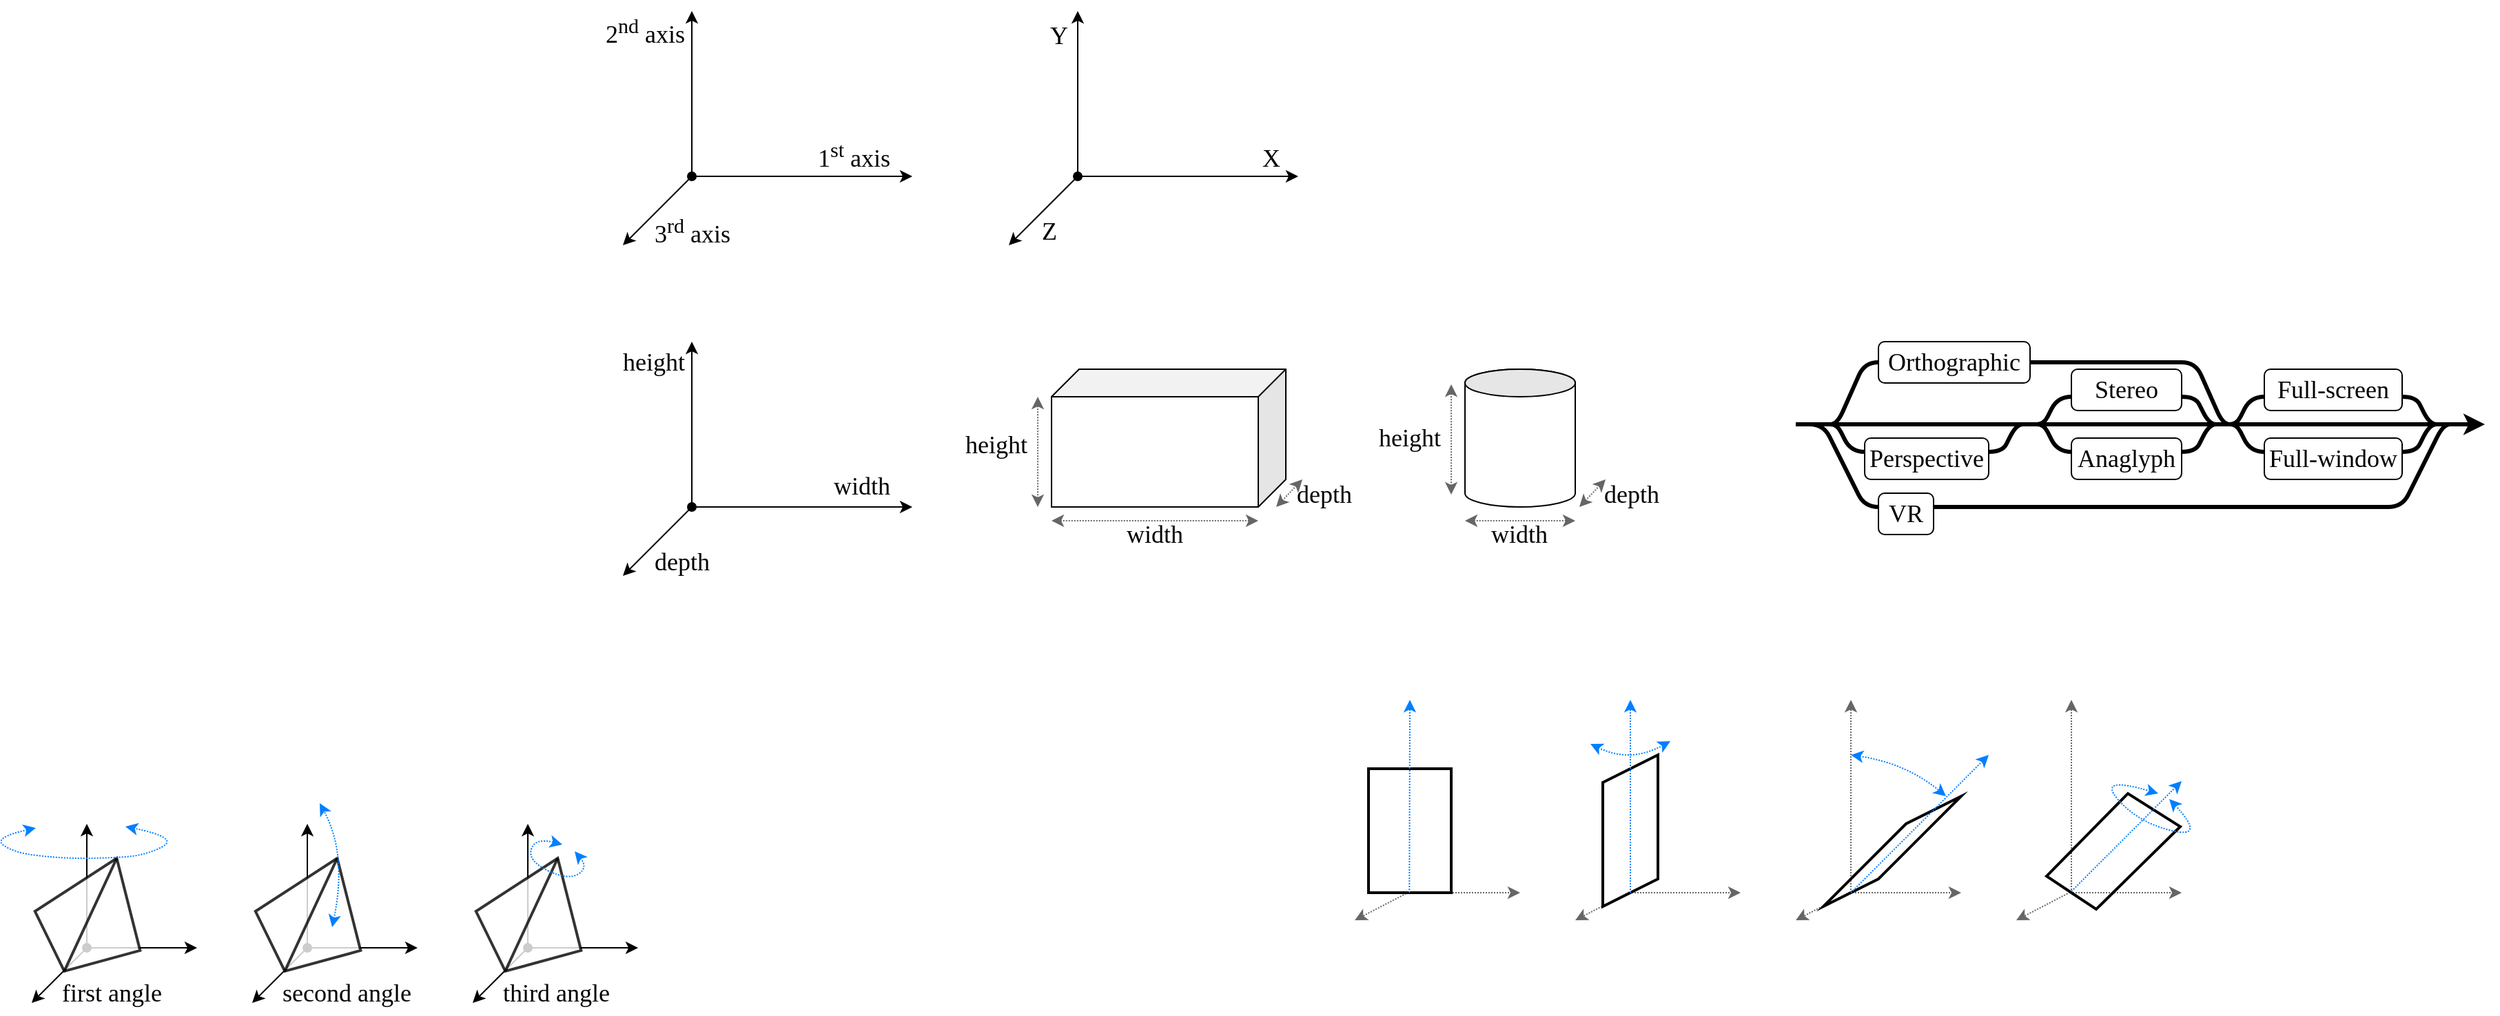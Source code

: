 <mxfile version="16.5.1" type="device"><diagram id="IulW4WTX1gy829L7mkmG" name="Page-1"><mxGraphModel dx="2178" dy="680" grid="1" gridSize="10" guides="1" tooltips="1" connect="1" arrows="1" fold="1" page="1" pageScale="1" pageWidth="1100" pageHeight="850" math="0" shadow="0"><root><mxCell id="0"/><mxCell id="1" parent="0"/><mxCell id="BnQ1cHRjBtLnelOh4Txh-79" value="" style="endArrow=none;html=1;fontFamily=Calibri;fontSize=18;strokeWidth=3;strokeColor=#000000;rounded=1;" parent="1" edge="1"><mxGeometry width="50" height="50" relative="1" as="geometry"><mxPoint x="1360" y="340" as="sourcePoint"/><mxPoint x="880" y="340" as="targetPoint"/><Array as="points"><mxPoint x="1350" y="340"/><mxPoint x="1320" y="400"/><mxPoint x="930" y="400"/><mxPoint x="900" y="340"/></Array></mxGeometry></mxCell><mxCell id="BnQ1cHRjBtLnelOh4Txh-62" value="" style="endArrow=classic;html=1;fontFamily=Calibri;fontSize=18;strokeWidth=3;strokeColor=#000000;rounded=1;endFill=1;" parent="1" edge="1"><mxGeometry width="50" height="50" relative="1" as="geometry"><mxPoint x="880" y="340" as="sourcePoint"/><mxPoint x="1380" y="340" as="targetPoint"/></mxGeometry></mxCell><mxCell id="phZSo0MRXo7aLX_ubmZk-1" value="" style="endArrow=classic;html=1;rounded=0;" parent="1" edge="1"><mxGeometry width="50" height="50" relative="1" as="geometry"><mxPoint x="79" y="160" as="sourcePoint"/><mxPoint x="79" y="40" as="targetPoint"/></mxGeometry></mxCell><mxCell id="phZSo0MRXo7aLX_ubmZk-2" value="" style="endArrow=classic;html=1;rounded=0;startArrow=oval;startFill=1;" parent="1" edge="1"><mxGeometry width="50" height="50" relative="1" as="geometry"><mxPoint x="79" y="160" as="sourcePoint"/><mxPoint x="239" y="160" as="targetPoint"/></mxGeometry></mxCell><mxCell id="phZSo0MRXo7aLX_ubmZk-3" value="" style="endArrow=classic;html=1;rounded=0;" parent="1" edge="1"><mxGeometry width="50" height="50" relative="1" as="geometry"><mxPoint x="79" y="160" as="sourcePoint"/><mxPoint x="29" y="210" as="targetPoint"/></mxGeometry></mxCell><mxCell id="phZSo0MRXo7aLX_ubmZk-5" value="1&lt;sup&gt;st&lt;/sup&gt; axis" style="text;html=1;strokeColor=none;fillColor=none;align=right;verticalAlign=middle;whiteSpace=wrap;rounded=0;fontFamily=Calibri;fontSize=18;" parent="1" vertex="1"><mxGeometry x="170" y="130" width="55" height="30" as="geometry"/></mxCell><mxCell id="phZSo0MRXo7aLX_ubmZk-6" value="2&lt;sup&gt;nd&lt;/sup&gt; axis" style="text;html=1;strokeColor=none;fillColor=none;align=right;verticalAlign=middle;whiteSpace=wrap;rounded=0;fontFamily=Calibri;fontSize=18;" parent="1" vertex="1"><mxGeometry x="16" y="40" width="60" height="30" as="geometry"/></mxCell><mxCell id="phZSo0MRXo7aLX_ubmZk-7" value="3&lt;sup&gt;rd&lt;/sup&gt; axis" style="text;html=1;strokeColor=none;fillColor=none;align=left;verticalAlign=middle;whiteSpace=wrap;rounded=0;rotation=0;fontFamily=Calibri;fontSize=18;" parent="1" vertex="1"><mxGeometry x="50" y="190" width="70" height="20" as="geometry"/></mxCell><mxCell id="phZSo0MRXo7aLX_ubmZk-8" value="" style="endArrow=classic;html=1;rounded=0;" parent="1" edge="1"><mxGeometry width="50" height="50" relative="1" as="geometry"><mxPoint x="359" y="160" as="sourcePoint"/><mxPoint x="359" y="40" as="targetPoint"/></mxGeometry></mxCell><mxCell id="phZSo0MRXo7aLX_ubmZk-9" value="" style="endArrow=classic;html=1;rounded=0;startArrow=oval;startFill=1;" parent="1" edge="1"><mxGeometry width="50" height="50" relative="1" as="geometry"><mxPoint x="359" y="160" as="sourcePoint"/><mxPoint x="519" y="160" as="targetPoint"/></mxGeometry></mxCell><mxCell id="phZSo0MRXo7aLX_ubmZk-10" value="" style="endArrow=classic;html=1;rounded=0;" parent="1" edge="1"><mxGeometry width="50" height="50" relative="1" as="geometry"><mxPoint x="359" y="160" as="sourcePoint"/><mxPoint x="309" y="210" as="targetPoint"/></mxGeometry></mxCell><mxCell id="phZSo0MRXo7aLX_ubmZk-11" value="X" style="text;html=1;strokeColor=none;fillColor=none;align=right;verticalAlign=middle;whiteSpace=wrap;rounded=0;fontFamily=Calibri;fontSize=18;" parent="1" vertex="1"><mxGeometry x="489" y="137" width="19" height="20" as="geometry"/></mxCell><mxCell id="phZSo0MRXo7aLX_ubmZk-12" value="Y" style="text;html=1;strokeColor=none;fillColor=none;align=right;verticalAlign=middle;whiteSpace=wrap;rounded=0;fontFamily=Calibri;fontSize=18;" parent="1" vertex="1"><mxGeometry x="334" y="43" width="20" height="30" as="geometry"/></mxCell><mxCell id="phZSo0MRXo7aLX_ubmZk-13" value="Z" style="text;html=1;strokeColor=none;fillColor=none;align=left;verticalAlign=middle;whiteSpace=wrap;rounded=0;rotation=0;fontFamily=Calibri;fontSize=18;" parent="1" vertex="1"><mxGeometry x="330.5" y="190" width="27" height="20" as="geometry"/></mxCell><mxCell id="phZSo0MRXo7aLX_ubmZk-24" value="" style="endArrow=classic;html=1;rounded=0;" parent="1" edge="1"><mxGeometry width="50" height="50" relative="1" as="geometry"><mxPoint x="79" y="400" as="sourcePoint"/><mxPoint x="79" y="280.0" as="targetPoint"/></mxGeometry></mxCell><mxCell id="phZSo0MRXo7aLX_ubmZk-25" value="" style="endArrow=classic;html=1;rounded=0;startArrow=oval;startFill=1;" parent="1" edge="1"><mxGeometry width="50" height="50" relative="1" as="geometry"><mxPoint x="79" y="400" as="sourcePoint"/><mxPoint x="239" y="400" as="targetPoint"/></mxGeometry></mxCell><mxCell id="phZSo0MRXo7aLX_ubmZk-26" value="" style="endArrow=classic;html=1;rounded=0;" parent="1" edge="1"><mxGeometry width="50" height="50" relative="1" as="geometry"><mxPoint x="79" y="400" as="sourcePoint"/><mxPoint x="29" y="450" as="targetPoint"/></mxGeometry></mxCell><mxCell id="phZSo0MRXo7aLX_ubmZk-27" value="width" style="text;html=1;strokeColor=none;fillColor=none;align=right;verticalAlign=middle;whiteSpace=wrap;rounded=0;fontFamily=Calibri;fontSize=18;" parent="1" vertex="1"><mxGeometry x="170" y="370" width="55" height="30" as="geometry"/></mxCell><mxCell id="phZSo0MRXo7aLX_ubmZk-28" value="height" style="text;html=1;strokeColor=none;fillColor=none;align=right;verticalAlign=middle;whiteSpace=wrap;rounded=0;fontFamily=Calibri;fontSize=18;" parent="1" vertex="1"><mxGeometry x="16" y="280" width="60" height="30" as="geometry"/></mxCell><mxCell id="phZSo0MRXo7aLX_ubmZk-29" value="depth" style="text;html=1;strokeColor=none;fillColor=none;align=left;verticalAlign=middle;whiteSpace=wrap;rounded=0;rotation=0;fontFamily=Calibri;fontSize=18;" parent="1" vertex="1"><mxGeometry x="50" y="430" width="70" height="20" as="geometry"/></mxCell><mxCell id="ebg2EoQCEzA1w5JfKJvw-1" value="" style="shape=cube;whiteSpace=wrap;html=1;boundedLbl=1;backgroundOutline=1;darkOpacity=0.05;darkOpacity2=0.1;flipH=1;" parent="1" vertex="1"><mxGeometry x="340" y="300" width="170" height="100" as="geometry"/></mxCell><mxCell id="ebg2EoQCEzA1w5JfKJvw-2" value="width" style="text;html=1;strokeColor=none;fillColor=none;align=center;verticalAlign=middle;whiteSpace=wrap;rounded=0;fontFamily=Calibri;fontSize=18;" parent="1" vertex="1"><mxGeometry x="340" y="410" width="150" height="20" as="geometry"/></mxCell><mxCell id="ebg2EoQCEzA1w5JfKJvw-3" value="height" style="text;html=1;strokeColor=none;fillColor=none;align=center;verticalAlign=middle;whiteSpace=wrap;rounded=0;fontFamily=Calibri;fontSize=18;" parent="1" vertex="1"><mxGeometry x="270" y="340" width="60" height="30" as="geometry"/></mxCell><mxCell id="ebg2EoQCEzA1w5JfKJvw-4" value="depth" style="text;html=1;strokeColor=none;fillColor=none;align=left;verticalAlign=middle;whiteSpace=wrap;rounded=0;rotation=0;fontFamily=Calibri;fontSize=18;" parent="1" vertex="1"><mxGeometry x="516" y="381" width="70" height="20" as="geometry"/></mxCell><mxCell id="ebg2EoQCEzA1w5JfKJvw-9" value="" style="shape=cylinder3;whiteSpace=wrap;html=1;boundedLbl=1;backgroundOutline=1;size=9.833;" parent="1" vertex="1"><mxGeometry x="640" y="300" width="80" height="100" as="geometry"/></mxCell><mxCell id="ebg2EoQCEzA1w5JfKJvw-10" value="" style="endArrow=classic;startArrow=classic;html=1;rounded=0;strokeColor=#666666;dashed=1;dashPattern=1 1;" parent="1" edge="1"><mxGeometry width="50" height="50" relative="1" as="geometry"><mxPoint x="340" y="410" as="sourcePoint"/><mxPoint x="490" y="410" as="targetPoint"/></mxGeometry></mxCell><mxCell id="ebg2EoQCEzA1w5JfKJvw-11" value="" style="endArrow=classic;startArrow=classic;html=1;rounded=0;strokeColor=#666666;dashed=1;dashPattern=1 1;" parent="1" edge="1"><mxGeometry width="50" height="50" relative="1" as="geometry"><mxPoint x="640" y="410" as="sourcePoint"/><mxPoint x="720" y="410" as="targetPoint"/></mxGeometry></mxCell><mxCell id="ebg2EoQCEzA1w5JfKJvw-12" value="width" style="text;html=1;strokeColor=none;fillColor=none;align=center;verticalAlign=middle;whiteSpace=wrap;rounded=0;fontFamily=Calibri;fontSize=18;" parent="1" vertex="1"><mxGeometry x="640" y="410" width="79" height="20" as="geometry"/></mxCell><mxCell id="ebg2EoQCEzA1w5JfKJvw-13" value="" style="endArrow=classic;startArrow=classic;html=1;rounded=0;strokeColor=#666666;dashed=1;dashPattern=1 1;" parent="1" edge="1"><mxGeometry width="50" height="50" relative="1" as="geometry"><mxPoint x="330" y="400" as="sourcePoint"/><mxPoint x="330" y="320" as="targetPoint"/></mxGeometry></mxCell><mxCell id="ebg2EoQCEzA1w5JfKJvw-14" value="" style="endArrow=classic;startArrow=classic;html=1;rounded=0;strokeColor=#666666;dashed=1;dashPattern=1 1;" parent="1" edge="1"><mxGeometry width="50" height="50" relative="1" as="geometry"><mxPoint x="630" y="391" as="sourcePoint"/><mxPoint x="630" y="311" as="targetPoint"/></mxGeometry></mxCell><mxCell id="ebg2EoQCEzA1w5JfKJvw-15" value="" style="ellipse;whiteSpace=wrap;html=1;fillColor=#E6E6E6;" parent="1" vertex="1"><mxGeometry x="640" y="300" width="80" height="20" as="geometry"/></mxCell><mxCell id="ebg2EoQCEzA1w5JfKJvw-16" value="height" style="text;html=1;strokeColor=none;fillColor=none;align=center;verticalAlign=middle;whiteSpace=wrap;rounded=0;fontFamily=Calibri;fontSize=18;" parent="1" vertex="1"><mxGeometry x="570" y="335" width="60" height="30" as="geometry"/></mxCell><mxCell id="ebg2EoQCEzA1w5JfKJvw-17" value="" style="endArrow=classic;startArrow=classic;html=1;rounded=0;strokeColor=#666666;dashed=1;dashPattern=1 1;" parent="1" edge="1"><mxGeometry width="50" height="50" relative="1" as="geometry"><mxPoint x="503" y="400" as="sourcePoint"/><mxPoint x="522" y="380" as="targetPoint"/></mxGeometry></mxCell><mxCell id="ebg2EoQCEzA1w5JfKJvw-18" value="" style="endArrow=classic;startArrow=classic;html=1;rounded=0;strokeColor=#666666;dashed=1;dashPattern=1 1;" parent="1" edge="1"><mxGeometry width="50" height="50" relative="1" as="geometry"><mxPoint x="723" y="400" as="sourcePoint"/><mxPoint x="742" y="380" as="targetPoint"/></mxGeometry></mxCell><mxCell id="ebg2EoQCEzA1w5JfKJvw-19" value="depth" style="text;html=1;strokeColor=none;fillColor=none;align=left;verticalAlign=middle;whiteSpace=wrap;rounded=0;rotation=0;fontFamily=Calibri;fontSize=18;" parent="1" vertex="1"><mxGeometry x="739" y="381" width="70" height="20" as="geometry"/></mxCell><mxCell id="BnQ1cHRjBtLnelOh4Txh-74" value="VR" style="rounded=1;whiteSpace=wrap;html=1;fontFamily=Calibri;fontSize=18;" parent="1" vertex="1"><mxGeometry x="940" y="390" width="40" height="30" as="geometry"/></mxCell><mxCell id="BnQ1cHRjBtLnelOh4Txh-58" value="" style="endArrow=none;html=1;fontFamily=Calibri;fontSize=18;strokeWidth=3;strokeColor=#000000;rounded=1;" parent="1" edge="1"><mxGeometry width="50" height="50" relative="1" as="geometry"><mxPoint x="1350" y="340" as="sourcePoint"/><mxPoint x="1190" y="340" as="targetPoint"/><Array as="points"><mxPoint x="1340" y="340"/><mxPoint x="1330" y="320"/><mxPoint x="1210" y="320"/><mxPoint x="1200" y="340"/></Array></mxGeometry></mxCell><mxCell id="BnQ1cHRjBtLnelOh4Txh-59" value="" style="endArrow=none;html=1;fontFamily=Calibri;fontSize=18;strokeWidth=3;strokeColor=#000000;rounded=1;" parent="1" edge="1"><mxGeometry width="50" height="50" relative="1" as="geometry"><mxPoint x="1350" y="340" as="sourcePoint"/><mxPoint x="1190" y="340" as="targetPoint"/><Array as="points"><mxPoint x="1340" y="340"/><mxPoint x="1330" y="360"/><mxPoint x="1210" y="360"/><mxPoint x="1200" y="340"/></Array></mxGeometry></mxCell><mxCell id="BnQ1cHRjBtLnelOh4Txh-60" value="Full-window" style="rounded=1;whiteSpace=wrap;html=1;fontFamily=Calibri;fontSize=18;" parent="1" vertex="1"><mxGeometry x="1220" y="350" width="100" height="30" as="geometry"/></mxCell><mxCell id="BnQ1cHRjBtLnelOh4Txh-61" value="Full-screen" style="rounded=1;whiteSpace=wrap;html=1;fontFamily=Calibri;fontSize=18;" parent="1" vertex="1"><mxGeometry x="1220" y="300" width="100" height="30" as="geometry"/></mxCell><mxCell id="BnQ1cHRjBtLnelOh4Txh-64" value="" style="endArrow=none;html=1;fontFamily=Calibri;fontSize=18;strokeWidth=3;strokeColor=#000000;rounded=1;" parent="1" edge="1"><mxGeometry width="50" height="50" relative="1" as="geometry"><mxPoint x="1190" y="340" as="sourcePoint"/><mxPoint x="1050" y="340" as="targetPoint"/><Array as="points"><mxPoint x="1180" y="340"/><mxPoint x="1170" y="320"/><mxPoint x="1070" y="320"/><mxPoint x="1060" y="340"/></Array></mxGeometry></mxCell><mxCell id="BnQ1cHRjBtLnelOh4Txh-65" value="" style="endArrow=none;html=1;fontFamily=Calibri;fontSize=18;strokeWidth=3;strokeColor=#000000;rounded=1;" parent="1" edge="1"><mxGeometry width="50" height="50" relative="1" as="geometry"><mxPoint x="1190" y="340" as="sourcePoint"/><mxPoint x="1050" y="340" as="targetPoint"/><Array as="points"><mxPoint x="1180" y="340"/><mxPoint x="1170" y="360"/><mxPoint x="1070" y="360"/><mxPoint x="1060" y="340"/></Array></mxGeometry></mxCell><mxCell id="BnQ1cHRjBtLnelOh4Txh-66" value="Anaglyph" style="rounded=1;whiteSpace=wrap;html=1;fontFamily=Calibri;fontSize=18;" parent="1" vertex="1"><mxGeometry x="1080" y="350" width="80" height="30" as="geometry"/></mxCell><mxCell id="BnQ1cHRjBtLnelOh4Txh-67" value="Stereo" style="rounded=1;whiteSpace=wrap;html=1;fontFamily=Calibri;fontSize=18;" parent="1" vertex="1"><mxGeometry x="1080" y="300" width="80" height="30" as="geometry"/></mxCell><mxCell id="BnQ1cHRjBtLnelOh4Txh-75" value="" style="endArrow=none;html=1;fontFamily=Calibri;fontSize=18;strokeWidth=3;strokeColor=#000000;rounded=1;" parent="1" edge="1"><mxGeometry width="50" height="50" relative="1" as="geometry"><mxPoint x="1050" y="340" as="sourcePoint"/><mxPoint x="900" y="340" as="targetPoint"/><Array as="points"><mxPoint x="1040" y="340"/><mxPoint x="1030" y="360"/><mxPoint x="920" y="360"/><mxPoint x="910" y="340"/></Array></mxGeometry></mxCell><mxCell id="BnQ1cHRjBtLnelOh4Txh-72" value="Perspective" style="rounded=1;whiteSpace=wrap;html=1;fontFamily=Calibri;fontSize=18;" parent="1" vertex="1"><mxGeometry x="930" y="350" width="90" height="30" as="geometry"/></mxCell><mxCell id="BnQ1cHRjBtLnelOh4Txh-77" value="" style="endArrow=none;html=1;fontFamily=Calibri;fontSize=18;strokeWidth=3;strokeColor=#000000;rounded=1;" parent="1" edge="1"><mxGeometry width="50" height="50" relative="1" as="geometry"><mxPoint x="1200" y="340" as="sourcePoint"/><mxPoint x="900" y="340" as="targetPoint"/><Array as="points"><mxPoint x="1190" y="340"/><mxPoint x="1170" y="295"/><mxPoint x="930" y="295"/><mxPoint x="910" y="340"/></Array></mxGeometry></mxCell><mxCell id="BnQ1cHRjBtLnelOh4Txh-69" value="Orthographic" style="rounded=1;whiteSpace=wrap;html=1;fontFamily=Calibri;fontSize=18;" parent="1" vertex="1"><mxGeometry x="940" y="280" width="110" height="30" as="geometry"/></mxCell><mxCell id="mS9Cdpgdg8d4ndFLmbpp-4" value="first angle" style="text;html=1;strokeColor=none;fillColor=none;align=left;verticalAlign=middle;whiteSpace=wrap;rounded=0;fontFamily=Calibri;fontSize=18;connectable=0;allowArrows=0;" parent="1" vertex="1"><mxGeometry x="-380" y="743" width="120" height="20" as="geometry"/></mxCell><mxCell id="mS9Cdpgdg8d4ndFLmbpp-9" value="second angle" style="text;html=1;strokeColor=none;fillColor=none;align=left;verticalAlign=middle;whiteSpace=wrap;rounded=0;fontFamily=Calibri;fontSize=18;connectable=0;allowArrows=0;" parent="1" vertex="1"><mxGeometry x="-220" y="743" width="120" height="20" as="geometry"/></mxCell><mxCell id="mS9Cdpgdg8d4ndFLmbpp-36" value="third angle" style="text;html=1;strokeColor=none;fillColor=none;align=left;verticalAlign=middle;whiteSpace=wrap;rounded=0;fontFamily=Calibri;fontSize=18;connectable=0;allowArrows=0;" parent="1" vertex="1"><mxGeometry x="-60" y="743" width="120" height="20" as="geometry"/></mxCell><mxCell id="mS9Cdpgdg8d4ndFLmbpp-40" value="" style="endArrow=classic;startArrow=none;html=1;rounded=0;strokeColor=#666666;dashed=1;dashPattern=1 1;startFill=0;" parent="1" edge="1"><mxGeometry width="50" height="50" relative="1" as="geometry"><mxPoint x="599" y="680" as="sourcePoint"/><mxPoint x="680" y="680" as="targetPoint"/></mxGeometry></mxCell><mxCell id="mS9Cdpgdg8d4ndFLmbpp-41" value="" style="endArrow=classic;startArrow=none;html=1;rounded=0;strokeColor=#666666;dashed=1;dashPattern=1 1;startFill=0;exitX=0.484;exitY=0.997;exitDx=0;exitDy=0;exitPerimeter=0;" parent="1" edge="1"><mxGeometry width="50" height="50" relative="1" as="geometry"><mxPoint x="599.04" y="679.7" as="sourcePoint"/><mxPoint x="560" y="700" as="targetPoint"/></mxGeometry></mxCell><mxCell id="mS9Cdpgdg8d4ndFLmbpp-64" value="" style="endArrow=none;html=1;strokeColor=#000000;strokeWidth=2;rounded=0;" parent="1" edge="1"><mxGeometry width="50" height="50" relative="1" as="geometry"><mxPoint x="600" y="680" as="sourcePoint"/><mxPoint x="600" y="680" as="targetPoint"/><Array as="points"><mxPoint x="570" y="680"/><mxPoint x="570" y="590"/><mxPoint x="630" y="590"/><mxPoint x="630" y="680"/></Array></mxGeometry></mxCell><mxCell id="mS9Cdpgdg8d4ndFLmbpp-66" value="" style="endArrow=classic;startArrow=none;html=1;rounded=0;strokeColor=#666666;dashed=1;dashPattern=1 1;startFill=0;" parent="1" edge="1"><mxGeometry width="50" height="50" relative="1" as="geometry"><mxPoint x="759" y="680" as="sourcePoint"/><mxPoint x="840" y="680" as="targetPoint"/></mxGeometry></mxCell><mxCell id="mS9Cdpgdg8d4ndFLmbpp-67" value="" style="endArrow=classic;startArrow=none;html=1;rounded=0;strokeColor=#666666;dashed=1;dashPattern=1 1;startFill=0;exitX=0.484;exitY=0.997;exitDx=0;exitDy=0;exitPerimeter=0;" parent="1" edge="1"><mxGeometry width="50" height="50" relative="1" as="geometry"><mxPoint x="759.04" y="679.7" as="sourcePoint"/><mxPoint x="720" y="700" as="targetPoint"/></mxGeometry></mxCell><mxCell id="mS9Cdpgdg8d4ndFLmbpp-68" value="" style="endArrow=none;html=1;strokeColor=#000000;strokeWidth=2;rounded=0;" parent="1" edge="1"><mxGeometry width="50" height="50" relative="1" as="geometry"><mxPoint x="760" y="680" as="sourcePoint"/><mxPoint x="760" y="680" as="targetPoint"/><Array as="points"><mxPoint x="740" y="690"/><mxPoint x="740" y="600"/><mxPoint x="780" y="580"/><mxPoint x="780" y="670"/></Array></mxGeometry></mxCell><mxCell id="mS9Cdpgdg8d4ndFLmbpp-69" value="" style="endArrow=classic;startArrow=none;html=1;rounded=0;strokeColor=#666666;dashed=1;dashPattern=1 1;startFill=0;" parent="1" edge="1"><mxGeometry width="50" height="50" relative="1" as="geometry"><mxPoint x="920" y="680" as="sourcePoint"/><mxPoint x="920" y="540" as="targetPoint"/></mxGeometry></mxCell><mxCell id="mS9Cdpgdg8d4ndFLmbpp-70" value="" style="endArrow=classic;startArrow=none;html=1;rounded=0;strokeColor=#666666;dashed=1;dashPattern=1 1;startFill=0;" parent="1" edge="1"><mxGeometry width="50" height="50" relative="1" as="geometry"><mxPoint x="919" y="680" as="sourcePoint"/><mxPoint x="1000" y="680" as="targetPoint"/></mxGeometry></mxCell><mxCell id="mS9Cdpgdg8d4ndFLmbpp-71" value="" style="endArrow=classic;startArrow=none;html=1;rounded=0;strokeColor=#666666;dashed=1;dashPattern=1 1;startFill=0;exitX=0.484;exitY=0.997;exitDx=0;exitDy=0;exitPerimeter=0;" parent="1" edge="1"><mxGeometry width="50" height="50" relative="1" as="geometry"><mxPoint x="919.04" y="679.7" as="sourcePoint"/><mxPoint x="880" y="700" as="targetPoint"/></mxGeometry></mxCell><mxCell id="mS9Cdpgdg8d4ndFLmbpp-72" value="" style="endArrow=none;html=1;strokeColor=#000000;strokeWidth=2;rounded=0;" parent="1" edge="1"><mxGeometry width="50" height="50" relative="1" as="geometry"><mxPoint x="920" y="680" as="sourcePoint"/><mxPoint x="920" y="680" as="targetPoint"/><Array as="points"><mxPoint x="900" y="690"/><mxPoint x="960" y="630"/><mxPoint x="1000" y="610"/><mxPoint x="940" y="670"/></Array></mxGeometry></mxCell><mxCell id="mS9Cdpgdg8d4ndFLmbpp-73" value="" style="endArrow=classic;startArrow=none;html=1;rounded=0;strokeColor=#666666;dashed=1;dashPattern=1 1;startFill=0;" parent="1" edge="1"><mxGeometry width="50" height="50" relative="1" as="geometry"><mxPoint x="1080" y="680" as="sourcePoint"/><mxPoint x="1080" y="540" as="targetPoint"/></mxGeometry></mxCell><mxCell id="mS9Cdpgdg8d4ndFLmbpp-74" value="" style="endArrow=classic;startArrow=none;html=1;rounded=0;strokeColor=#666666;dashed=1;dashPattern=1 1;startFill=0;" parent="1" edge="1"><mxGeometry width="50" height="50" relative="1" as="geometry"><mxPoint x="1079" y="680" as="sourcePoint"/><mxPoint x="1160" y="680" as="targetPoint"/></mxGeometry></mxCell><mxCell id="mS9Cdpgdg8d4ndFLmbpp-75" value="" style="endArrow=classic;startArrow=none;html=1;rounded=0;strokeColor=#666666;dashed=1;dashPattern=1 1;startFill=0;exitX=0.484;exitY=0.997;exitDx=0;exitDy=0;exitPerimeter=0;" parent="1" edge="1"><mxGeometry width="50" height="50" relative="1" as="geometry"><mxPoint x="1079.04" y="679.7" as="sourcePoint"/><mxPoint x="1040" y="700" as="targetPoint"/></mxGeometry></mxCell><mxCell id="mS9Cdpgdg8d4ndFLmbpp-76" value="" style="endArrow=none;html=1;strokeColor=#000000;strokeWidth=2;rounded=0;" parent="1" edge="1"><mxGeometry width="50" height="50" relative="1" as="geometry"><mxPoint x="1080" y="680" as="sourcePoint"/><mxPoint x="1080" y="680" as="targetPoint"/><Array as="points"><mxPoint x="1062" y="668"/><mxPoint x="1121" y="608"/><mxPoint x="1159" y="632"/><mxPoint x="1098" y="692"/></Array></mxGeometry></mxCell><mxCell id="mS9Cdpgdg8d4ndFLmbpp-81" value="" style="endArrow=classic;startArrow=none;html=1;rounded=0;strokeColor=#007FFF;dashed=1;dashPattern=1 1;startFill=0;" parent="1" edge="1"><mxGeometry width="50" height="50" relative="1" as="geometry"><mxPoint x="599.66" y="680" as="sourcePoint"/><mxPoint x="600" y="540" as="targetPoint"/></mxGeometry></mxCell><mxCell id="mS9Cdpgdg8d4ndFLmbpp-82" value="" style="endArrow=classic;startArrow=none;html=1;rounded=0;strokeColor=#007FFF;dashed=1;dashPattern=1 1;startFill=0;" parent="1" edge="1"><mxGeometry width="50" height="50" relative="1" as="geometry"><mxPoint x="760.0" y="680" as="sourcePoint"/><mxPoint x="760" y="540" as="targetPoint"/></mxGeometry></mxCell><mxCell id="mS9Cdpgdg8d4ndFLmbpp-83" value="" style="endArrow=classic;startArrow=none;html=1;rounded=0;strokeColor=#007FFF;dashed=1;dashPattern=1 1;startFill=0;" parent="1" edge="1"><mxGeometry width="50" height="50" relative="1" as="geometry"><mxPoint x="920" y="680" as="sourcePoint"/><mxPoint x="1020" y="580" as="targetPoint"/></mxGeometry></mxCell><mxCell id="mS9Cdpgdg8d4ndFLmbpp-84" value="" style="endArrow=classic;startArrow=none;html=1;rounded=0;strokeColor=#007FFF;dashed=1;dashPattern=1 1;startFill=0;" parent="1" edge="1"><mxGeometry width="50" height="50" relative="1" as="geometry"><mxPoint x="1080" y="679" as="sourcePoint"/><mxPoint x="1160" y="599" as="targetPoint"/></mxGeometry></mxCell><mxCell id="mS9Cdpgdg8d4ndFLmbpp-85" value="" style="curved=1;endArrow=classic;html=1;strokeColor=#007FFF;strokeWidth=1;startArrow=classic;startFill=1;dashed=1;dashPattern=1 1;" parent="1" edge="1"><mxGeometry width="50" height="50" relative="1" as="geometry"><mxPoint x="920" y="580" as="sourcePoint"/><mxPoint x="989" y="610" as="targetPoint"/><Array as="points"><mxPoint x="960" y="586"/></Array></mxGeometry></mxCell><mxCell id="mS9Cdpgdg8d4ndFLmbpp-86" value="" style="curved=1;endArrow=classic;html=1;strokeColor=#007FFF;strokeWidth=1;startArrow=classic;startFill=1;dashed=1;dashPattern=1 1;" parent="1" edge="1"><mxGeometry width="50" height="50" relative="1" as="geometry"><mxPoint x="731.0" y="572" as="sourcePoint"/><mxPoint x="789" y="570" as="targetPoint"/><Array as="points"><mxPoint x="760" y="586"/></Array></mxGeometry></mxCell><mxCell id="mS9Cdpgdg8d4ndFLmbpp-87" value="" style="curved=1;endArrow=classic;html=1;strokeColor=#007FFF;strokeWidth=1;startArrow=classic;startFill=1;dashed=1;dashPattern=1 1;" parent="1" edge="1"><mxGeometry width="50" height="50" relative="1" as="geometry"><mxPoint x="1151" y="612" as="sourcePoint"/><mxPoint x="1143" y="608" as="targetPoint"/><Array as="points"><mxPoint x="1178" y="641"/><mxPoint x="1128" y="629"/><mxPoint x="1099" y="595"/></Array></mxGeometry></mxCell><mxCell id="ApqP_NUCSL2yYaHnZZfl-57" value="" style="endArrow=classic;html=1;rounded=0;" edge="1" parent="1"><mxGeometry width="50" height="50" relative="1" as="geometry"><mxPoint x="-360" y="720" as="sourcePoint"/><mxPoint x="-360" y="630" as="targetPoint"/></mxGeometry></mxCell><mxCell id="ApqP_NUCSL2yYaHnZZfl-58" value="" style="endArrow=classic;html=1;rounded=0;startArrow=oval;startFill=1;" edge="1" parent="1"><mxGeometry width="50" height="50" relative="1" as="geometry"><mxPoint x="-360" y="720" as="sourcePoint"/><mxPoint x="-280" y="720" as="targetPoint"/></mxGeometry></mxCell><mxCell id="ApqP_NUCSL2yYaHnZZfl-59" value="" style="endArrow=classic;html=1;rounded=0;" edge="1" parent="1"><mxGeometry width="50" height="50" relative="1" as="geometry"><mxPoint x="-360" y="720" as="sourcePoint"/><mxPoint x="-400" y="760" as="targetPoint"/></mxGeometry></mxCell><mxCell id="ApqP_NUCSL2yYaHnZZfl-63" value="" style="verticalLabelPosition=bottom;verticalAlign=top;html=1;shape=mxgraph.basic.pyramid;dx1=0.4;dx2=0.5;dy1=0.7;dy2=0.55;strokeWidth=2;opacity=80;rotation=30;" vertex="1" parent="1"><mxGeometry x="-394" y="653" width="80.29" height="90" as="geometry"/></mxCell><mxCell id="ApqP_NUCSL2yYaHnZZfl-66" value="" style="endArrow=classic;html=1;strokeColor=#007FFF;strokeWidth=1;startArrow=classic;startFill=1;dashed=1;dashPattern=1 1;curved=1;" edge="1" parent="1"><mxGeometry width="50" height="50" relative="1" as="geometry"><mxPoint x="-397" y="633" as="sourcePoint"/><mxPoint x="-332" y="632" as="targetPoint"/><Array as="points"><mxPoint x="-428" y="640"/><mxPoint x="-413" y="651"/><mxPoint x="-379" y="655"/><mxPoint x="-348" y="655"/><mxPoint x="-317" y="653"/><mxPoint x="-293" y="640"/></Array></mxGeometry></mxCell><mxCell id="ApqP_NUCSL2yYaHnZZfl-72" value="" style="endArrow=classic;html=1;rounded=0;" edge="1" parent="1"><mxGeometry width="50" height="50" relative="1" as="geometry"><mxPoint x="-200.0" y="720" as="sourcePoint"/><mxPoint x="-200.0" y="630" as="targetPoint"/></mxGeometry></mxCell><mxCell id="ApqP_NUCSL2yYaHnZZfl-73" value="" style="endArrow=classic;html=1;rounded=0;startArrow=oval;startFill=1;" edge="1" parent="1"><mxGeometry width="50" height="50" relative="1" as="geometry"><mxPoint x="-200.0" y="720" as="sourcePoint"/><mxPoint x="-120.0" y="720" as="targetPoint"/></mxGeometry></mxCell><mxCell id="ApqP_NUCSL2yYaHnZZfl-74" value="" style="endArrow=classic;html=1;rounded=0;" edge="1" parent="1"><mxGeometry width="50" height="50" relative="1" as="geometry"><mxPoint x="-200.0" y="720" as="sourcePoint"/><mxPoint x="-240.0" y="760" as="targetPoint"/></mxGeometry></mxCell><mxCell id="ApqP_NUCSL2yYaHnZZfl-75" value="" style="verticalLabelPosition=bottom;verticalAlign=top;html=1;shape=mxgraph.basic.pyramid;dx1=0.4;dx2=0.5;dy1=0.7;dy2=0.55;strokeWidth=2;opacity=80;rotation=30;" vertex="1" parent="1"><mxGeometry x="-234" y="653" width="80.29" height="90" as="geometry"/></mxCell><mxCell id="ApqP_NUCSL2yYaHnZZfl-79" value="" style="endArrow=classic;html=1;strokeColor=#007FFF;strokeWidth=1;startArrow=classic;startFill=1;dashed=1;dashPattern=1 1;curved=1;" edge="1" parent="1"><mxGeometry width="50" height="50" relative="1" as="geometry"><mxPoint x="-182" y="705" as="sourcePoint"/><mxPoint x="-191" y="615" as="targetPoint"/><Array as="points"><mxPoint x="-171" y="652"/></Array></mxGeometry></mxCell><mxCell id="ApqP_NUCSL2yYaHnZZfl-80" value="" style="endArrow=classic;html=1;rounded=0;" edge="1" parent="1"><mxGeometry width="50" height="50" relative="1" as="geometry"><mxPoint x="-40.0" y="720" as="sourcePoint"/><mxPoint x="-40.0" y="630" as="targetPoint"/></mxGeometry></mxCell><mxCell id="ApqP_NUCSL2yYaHnZZfl-81" value="" style="endArrow=classic;html=1;rounded=0;startArrow=oval;startFill=1;" edge="1" parent="1"><mxGeometry width="50" height="50" relative="1" as="geometry"><mxPoint x="-40.0" y="720" as="sourcePoint"/><mxPoint x="40.0" y="720" as="targetPoint"/></mxGeometry></mxCell><mxCell id="ApqP_NUCSL2yYaHnZZfl-82" value="" style="endArrow=classic;html=1;rounded=0;" edge="1" parent="1"><mxGeometry width="50" height="50" relative="1" as="geometry"><mxPoint x="-40.0" y="720" as="sourcePoint"/><mxPoint x="-80.0" y="760" as="targetPoint"/></mxGeometry></mxCell><mxCell id="ApqP_NUCSL2yYaHnZZfl-83" value="" style="verticalLabelPosition=bottom;verticalAlign=top;html=1;shape=mxgraph.basic.pyramid;dx1=0.4;dx2=0.5;dy1=0.7;dy2=0.55;strokeWidth=2;opacity=80;rotation=30;" vertex="1" parent="1"><mxGeometry x="-74" y="653" width="80.29" height="90" as="geometry"/></mxCell><mxCell id="ApqP_NUCSL2yYaHnZZfl-85" value="" style="endArrow=classic;html=1;strokeColor=#007FFF;strokeWidth=1;startArrow=classic;startFill=1;dashed=1;dashPattern=1 1;curved=1;" edge="1" parent="1"><mxGeometry width="50" height="50" relative="1" as="geometry"><mxPoint x="-6" y="650" as="sourcePoint"/><mxPoint x="-15" y="645" as="targetPoint"/><Array as="points"><mxPoint x="4" y="662"/><mxPoint x="-11" y="671"/><mxPoint x="-40" y="657"/><mxPoint x="-35" y="640"/></Array></mxGeometry></mxCell></root></mxGraphModel></diagram></mxfile>